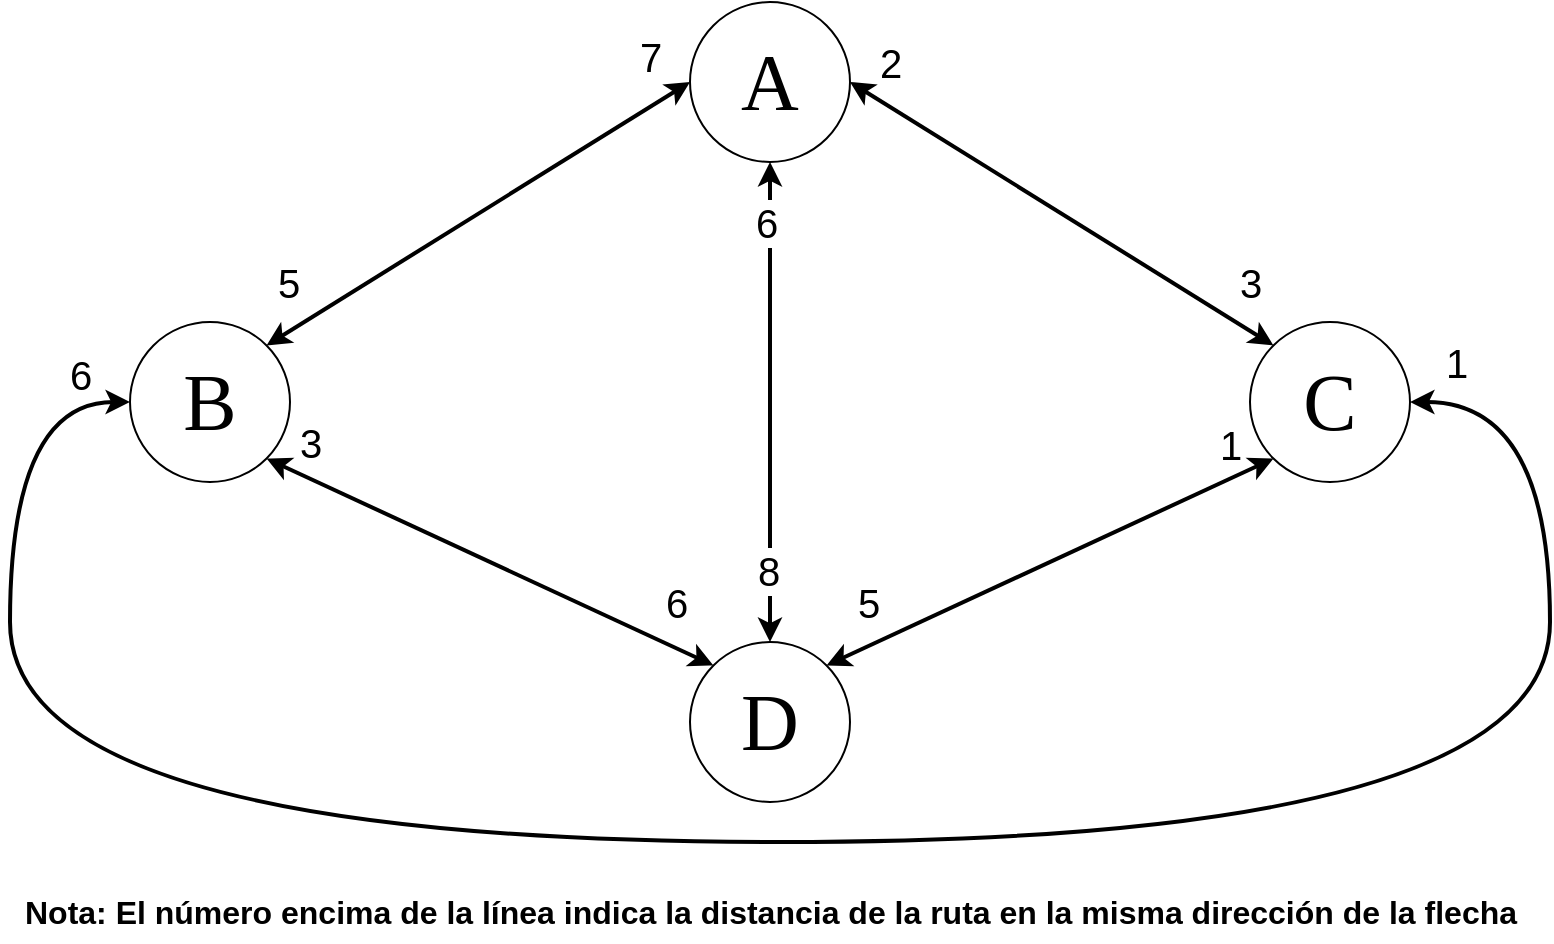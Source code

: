 <mxfile version="22.0.8" type="google">
  <diagram name="Página-1" id="Wo29u7KEwnwq65Jea3LO">
    <mxGraphModel grid="1" page="1" gridSize="10" guides="1" tooltips="1" connect="1" arrows="1" fold="1" pageScale="1" pageWidth="850" pageHeight="1100" math="0" shadow="0">
      <root>
        <mxCell id="0" />
        <mxCell id="1" parent="0" />
        <mxCell id="GvWvxihh_qLRC0iGV0OP-5" style="rounded=0;orthogonalLoop=1;jettySize=auto;html=1;exitX=0;exitY=0.5;exitDx=0;exitDy=0;entryX=1;entryY=0;entryDx=0;entryDy=0;strokeWidth=2;startArrow=classic;startFill=1;" edge="1" parent="1" source="GvWvxihh_qLRC0iGV0OP-1" target="GvWvxihh_qLRC0iGV0OP-3">
          <mxGeometry relative="1" as="geometry" />
        </mxCell>
        <mxCell id="GvWvxihh_qLRC0iGV0OP-7" value="5" style="edgeLabel;html=1;align=center;verticalAlign=middle;resizable=0;points=[];fontSize=20;" connectable="0" vertex="1" parent="GvWvxihh_qLRC0iGV0OP-5">
          <mxGeometry x="0.656" y="-1" relative="1" as="geometry">
            <mxPoint x="-25" y="-8" as="offset" />
          </mxGeometry>
        </mxCell>
        <mxCell id="GvWvxihh_qLRC0iGV0OP-11" value="7" style="edgeLabel;html=1;align=center;verticalAlign=middle;resizable=0;points=[];fontSize=20;" connectable="0" vertex="1" parent="GvWvxihh_qLRC0iGV0OP-5">
          <mxGeometry x="-0.706" y="-2" relative="1" as="geometry">
            <mxPoint x="12" y="-31" as="offset" />
          </mxGeometry>
        </mxCell>
        <mxCell id="GvWvxihh_qLRC0iGV0OP-6" style="rounded=0;orthogonalLoop=1;jettySize=auto;html=1;exitX=1;exitY=0.5;exitDx=0;exitDy=0;entryX=0;entryY=0;entryDx=0;entryDy=0;strokeWidth=2;startArrow=classic;startFill=1;" edge="1" parent="1" source="GvWvxihh_qLRC0iGV0OP-1" target="GvWvxihh_qLRC0iGV0OP-2">
          <mxGeometry relative="1" as="geometry" />
        </mxCell>
        <mxCell id="GvWvxihh_qLRC0iGV0OP-8" value="&lt;font style=&quot;font-size: 20px;&quot;&gt;3&lt;/font&gt;" style="edgeLabel;html=1;align=center;verticalAlign=middle;resizable=0;points=[];" connectable="0" vertex="1" parent="GvWvxihh_qLRC0iGV0OP-6">
          <mxGeometry x="0.772" y="1" relative="1" as="geometry">
            <mxPoint x="12" y="-16" as="offset" />
          </mxGeometry>
        </mxCell>
        <mxCell id="GvWvxihh_qLRC0iGV0OP-19" value="2" style="edgeLabel;html=1;align=center;verticalAlign=middle;resizable=0;points=[];fontSize=20;" connectable="0" vertex="1" parent="GvWvxihh_qLRC0iGV0OP-6">
          <mxGeometry x="-0.846" y="1" relative="1" as="geometry">
            <mxPoint x="3" y="-19" as="offset" />
          </mxGeometry>
        </mxCell>
        <mxCell id="GvWvxihh_qLRC0iGV0OP-9" style="edgeStyle=orthogonalEdgeStyle;rounded=0;orthogonalLoop=1;jettySize=auto;html=1;exitX=0.5;exitY=1;exitDx=0;exitDy=0;entryX=0.5;entryY=0;entryDx=0;entryDy=0;strokeWidth=2;startArrow=classic;startFill=1;" edge="1" parent="1" source="GvWvxihh_qLRC0iGV0OP-1" target="GvWvxihh_qLRC0iGV0OP-4">
          <mxGeometry relative="1" as="geometry" />
        </mxCell>
        <mxCell id="GvWvxihh_qLRC0iGV0OP-10" value="8" style="edgeLabel;html=1;align=center;verticalAlign=middle;resizable=0;points=[];fontSize=20;" connectable="0" vertex="1" parent="GvWvxihh_qLRC0iGV0OP-9">
          <mxGeometry x="0.825" y="3" relative="1" as="geometry">
            <mxPoint x="-4" y="-15" as="offset" />
          </mxGeometry>
        </mxCell>
        <mxCell id="GvWvxihh_qLRC0iGV0OP-22" value="6" style="edgeLabel;html=1;align=center;verticalAlign=middle;resizable=0;points=[];fontSize=20;" connectable="0" vertex="1" parent="GvWvxihh_qLRC0iGV0OP-9">
          <mxGeometry x="-0.875" relative="1" as="geometry">
            <mxPoint x="-2" y="15" as="offset" />
          </mxGeometry>
        </mxCell>
        <mxCell id="GvWvxihh_qLRC0iGV0OP-1" value="A" style="ellipse;whiteSpace=wrap;html=1;aspect=fixed;fontSize=40;fontFamily=Tahoma;" vertex="1" parent="1">
          <mxGeometry x="400" y="40" width="80" height="80" as="geometry" />
        </mxCell>
        <mxCell id="GvWvxihh_qLRC0iGV0OP-2" value="C" style="ellipse;whiteSpace=wrap;html=1;aspect=fixed;fontSize=40;fontFamily=Tahoma;" vertex="1" parent="1">
          <mxGeometry x="680" y="200" width="80" height="80" as="geometry" />
        </mxCell>
        <mxCell id="GvWvxihh_qLRC0iGV0OP-12" style="rounded=0;orthogonalLoop=1;jettySize=auto;html=1;exitX=1;exitY=1;exitDx=0;exitDy=0;entryX=0;entryY=0;entryDx=0;entryDy=0;startArrow=classic;startFill=1;strokeWidth=2;" edge="1" parent="1" source="GvWvxihh_qLRC0iGV0OP-3" target="GvWvxihh_qLRC0iGV0OP-4">
          <mxGeometry relative="1" as="geometry" />
        </mxCell>
        <mxCell id="GvWvxihh_qLRC0iGV0OP-17" value="6" style="edgeLabel;html=1;align=center;verticalAlign=middle;resizable=0;points=[];fontSize=20;" connectable="0" vertex="1" parent="GvWvxihh_qLRC0iGV0OP-12">
          <mxGeometry x="0.832" relative="1" as="geometry">
            <mxPoint y="-23" as="offset" />
          </mxGeometry>
        </mxCell>
        <mxCell id="GvWvxihh_qLRC0iGV0OP-21" value="3" style="edgeLabel;html=1;align=center;verticalAlign=middle;resizable=0;points=[];fontSize=20;" connectable="0" vertex="1" parent="GvWvxihh_qLRC0iGV0OP-12">
          <mxGeometry x="-0.869" relative="1" as="geometry">
            <mxPoint x="7" y="-15" as="offset" />
          </mxGeometry>
        </mxCell>
        <mxCell id="GvWvxihh_qLRC0iGV0OP-13" style="rounded=0;orthogonalLoop=1;jettySize=auto;html=1;exitX=0;exitY=0.5;exitDx=0;exitDy=0;entryX=1;entryY=0.5;entryDx=0;entryDy=0;edgeStyle=orthogonalEdgeStyle;curved=1;endSize=6;strokeWidth=2;startArrow=classic;startFill=1;" edge="1" parent="1" source="GvWvxihh_qLRC0iGV0OP-3" target="GvWvxihh_qLRC0iGV0OP-2">
          <mxGeometry relative="1" as="geometry">
            <Array as="points">
              <mxPoint x="60" y="240" />
              <mxPoint x="60" y="460" />
              <mxPoint x="830" y="460" />
              <mxPoint x="830" y="240" />
            </Array>
          </mxGeometry>
        </mxCell>
        <mxCell id="GvWvxihh_qLRC0iGV0OP-16" value="1" style="edgeLabel;html=1;align=center;verticalAlign=middle;resizable=0;points=[];fontSize=20;" connectable="0" vertex="1" parent="GvWvxihh_qLRC0iGV0OP-13">
          <mxGeometry x="0.966" relative="1" as="geometry">
            <mxPoint y="-20" as="offset" />
          </mxGeometry>
        </mxCell>
        <mxCell id="GvWvxihh_qLRC0iGV0OP-20" value="6" style="edgeLabel;html=1;align=center;verticalAlign=middle;resizable=0;points=[];fontSize=20;" connectable="0" vertex="1" parent="GvWvxihh_qLRC0iGV0OP-13">
          <mxGeometry x="-0.979" y="1" relative="1" as="geometry">
            <mxPoint x="-11" y="-15" as="offset" />
          </mxGeometry>
        </mxCell>
        <mxCell id="GvWvxihh_qLRC0iGV0OP-3" value="B" style="ellipse;whiteSpace=wrap;html=1;aspect=fixed;fontSize=40;fontFamily=Tahoma;" vertex="1" parent="1">
          <mxGeometry x="120" y="200" width="80" height="80" as="geometry" />
        </mxCell>
        <mxCell id="GvWvxihh_qLRC0iGV0OP-14" style="rounded=0;orthogonalLoop=1;jettySize=auto;html=1;exitX=1;exitY=0;exitDx=0;exitDy=0;entryX=0;entryY=1;entryDx=0;entryDy=0;startArrow=classic;startFill=1;strokeWidth=2;" edge="1" parent="1" source="GvWvxihh_qLRC0iGV0OP-4" target="GvWvxihh_qLRC0iGV0OP-2">
          <mxGeometry relative="1" as="geometry" />
        </mxCell>
        <mxCell id="GvWvxihh_qLRC0iGV0OP-18" value="5" style="edgeLabel;html=1;align=center;verticalAlign=middle;resizable=0;points=[];fontSize=20;" connectable="0" vertex="1" parent="GvWvxihh_qLRC0iGV0OP-14">
          <mxGeometry x="-0.818" y="1" relative="1" as="geometry">
            <mxPoint y="-22" as="offset" />
          </mxGeometry>
        </mxCell>
        <mxCell id="GvWvxihh_qLRC0iGV0OP-23" value="1" style="edgeLabel;html=1;align=center;verticalAlign=middle;resizable=0;points=[];fontSize=20;" connectable="0" vertex="1" parent="GvWvxihh_qLRC0iGV0OP-14">
          <mxGeometry x="0.828" y="1" relative="1" as="geometry">
            <mxPoint x="-2" y="-16" as="offset" />
          </mxGeometry>
        </mxCell>
        <mxCell id="GvWvxihh_qLRC0iGV0OP-4" value="D" style="ellipse;whiteSpace=wrap;html=1;aspect=fixed;fontSize=40;fontFamily=Tahoma;" vertex="1" parent="1">
          <mxGeometry x="400" y="360" width="80" height="80" as="geometry" />
        </mxCell>
        <mxCell id="GvWvxihh_qLRC0iGV0OP-15" value="Nota: El número encima de la línea indica la distancia de la ruta en la misma dirección de la flecha" style="text;html=1;align=center;verticalAlign=middle;resizable=0;points=[];autosize=1;strokeColor=none;fillColor=none;fontSize=16;fontStyle=1" vertex="1" parent="1">
          <mxGeometry x="55" y="480" width="770" height="30" as="geometry" />
        </mxCell>
      </root>
    </mxGraphModel>
  </diagram>
</mxfile>
